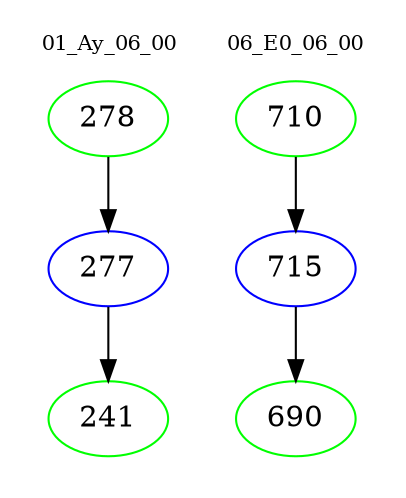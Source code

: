 digraph{
subgraph cluster_0 {
color = white
label = "01_Ay_06_00";
fontsize=10;
T0_278 [label="278", color="green"]
T0_278 -> T0_277 [color="black"]
T0_277 [label="277", color="blue"]
T0_277 -> T0_241 [color="black"]
T0_241 [label="241", color="green"]
}
subgraph cluster_1 {
color = white
label = "06_E0_06_00";
fontsize=10;
T1_710 [label="710", color="green"]
T1_710 -> T1_715 [color="black"]
T1_715 [label="715", color="blue"]
T1_715 -> T1_690 [color="black"]
T1_690 [label="690", color="green"]
}
}
